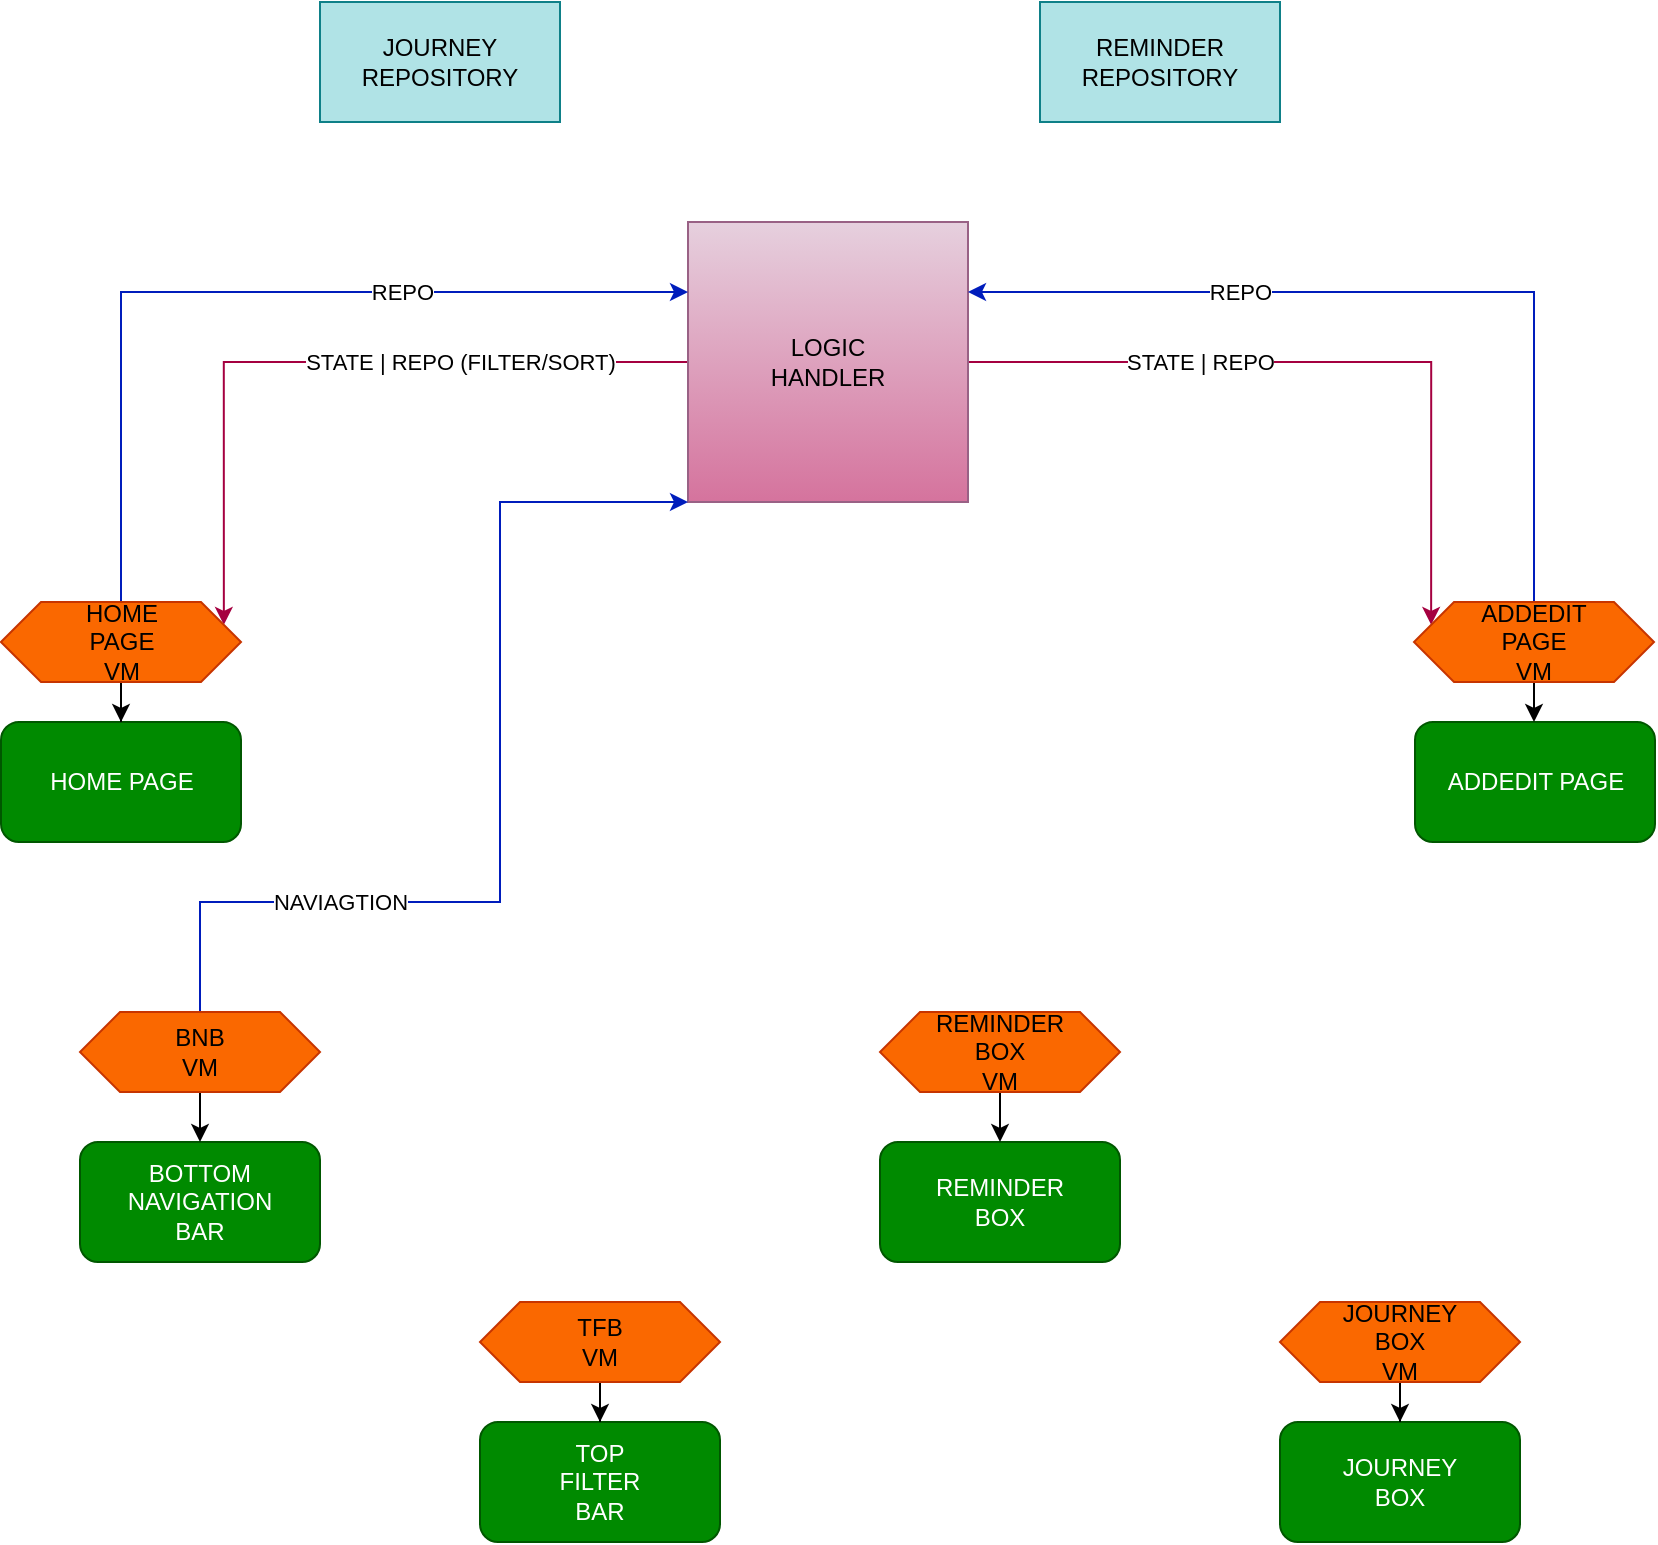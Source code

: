 <mxfile version="22.1.6" type="github">
  <diagram name="Page-1" id="EOqRFHhUFsaVSlL5GjUp">
    <mxGraphModel dx="1050" dy="577" grid="1" gridSize="10" guides="1" tooltips="1" connect="1" arrows="1" fold="1" page="1" pageScale="1" pageWidth="827" pageHeight="1169" math="0" shadow="0">
      <root>
        <mxCell id="0" />
        <mxCell id="1" parent="0" />
        <mxCell id="B4NFW2_He6Y6FCUZjmSe-1" value="HOME PAGE" style="rounded=1;whiteSpace=wrap;html=1;fillColor=#008a00;strokeColor=#005700;fontColor=#ffffff;" vertex="1" parent="1">
          <mxGeometry x="0.5" y="400" width="120" height="60" as="geometry" />
        </mxCell>
        <mxCell id="B4NFW2_He6Y6FCUZjmSe-2" value="ADDEDIT PAGE" style="rounded=1;whiteSpace=wrap;html=1;fillColor=#008a00;fontColor=#ffffff;strokeColor=#005700;" vertex="1" parent="1">
          <mxGeometry x="707.5" y="400" width="120" height="60" as="geometry" />
        </mxCell>
        <mxCell id="B4NFW2_He6Y6FCUZjmSe-3" value="BOTTOM&lt;br&gt;NAVIGATION&lt;br&gt;BAR" style="rounded=1;whiteSpace=wrap;html=1;fillColor=#008a00;fontColor=#ffffff;strokeColor=#005700;" vertex="1" parent="1">
          <mxGeometry x="40" y="610" width="120" height="60" as="geometry" />
        </mxCell>
        <mxCell id="B4NFW2_He6Y6FCUZjmSe-5" value="TOP&lt;br&gt;FILTER&lt;br&gt;BAR" style="rounded=1;whiteSpace=wrap;html=1;fillColor=#008a00;fontColor=#ffffff;strokeColor=#005700;" vertex="1" parent="1">
          <mxGeometry x="240" y="750" width="120" height="60" as="geometry" />
        </mxCell>
        <mxCell id="B4NFW2_He6Y6FCUZjmSe-6" value="REMINDER&lt;br&gt;BOX" style="rounded=1;whiteSpace=wrap;html=1;fillColor=#008a00;fontColor=#ffffff;strokeColor=#005700;" vertex="1" parent="1">
          <mxGeometry x="440" y="610" width="120" height="60" as="geometry" />
        </mxCell>
        <mxCell id="B4NFW2_He6Y6FCUZjmSe-7" value="JOURNEY&lt;br&gt;BOX" style="rounded=1;whiteSpace=wrap;html=1;fillColor=#008a00;fontColor=#ffffff;strokeColor=#005700;" vertex="1" parent="1">
          <mxGeometry x="640" y="750" width="120" height="60" as="geometry" />
        </mxCell>
        <mxCell id="B4NFW2_He6Y6FCUZjmSe-8" value="JOURNEY&lt;br&gt;REPOSITORY" style="rounded=0;whiteSpace=wrap;html=1;fillColor=#b0e3e6;strokeColor=#0e8088;" vertex="1" parent="1">
          <mxGeometry x="160" y="40" width="120" height="60" as="geometry" />
        </mxCell>
        <mxCell id="B4NFW2_He6Y6FCUZjmSe-9" value="REMINDER&lt;br&gt;REPOSITORY" style="rounded=0;whiteSpace=wrap;html=1;fillColor=#b0e3e6;strokeColor=#0e8088;" vertex="1" parent="1">
          <mxGeometry x="520" y="40" width="120" height="60" as="geometry" />
        </mxCell>
        <mxCell id="B4NFW2_He6Y6FCUZjmSe-26" value="STATE | REPO (FILTER/SORT)" style="edgeStyle=orthogonalEdgeStyle;rounded=0;orthogonalLoop=1;jettySize=auto;html=1;entryX=1;entryY=0.25;entryDx=0;entryDy=0;fillColor=#d80073;strokeColor=#A50040;" edge="1" parent="1" source="B4NFW2_He6Y6FCUZjmSe-10" target="B4NFW2_He6Y6FCUZjmSe-11">
          <mxGeometry x="-0.373" relative="1" as="geometry">
            <mxPoint as="offset" />
          </mxGeometry>
        </mxCell>
        <mxCell id="B4NFW2_He6Y6FCUZjmSe-28" value="STATE | REPO" style="edgeStyle=orthogonalEdgeStyle;rounded=0;orthogonalLoop=1;jettySize=auto;html=1;entryX=0;entryY=0.25;entryDx=0;entryDy=0;fillColor=#d80073;strokeColor=#A50040;" edge="1" parent="1" source="B4NFW2_He6Y6FCUZjmSe-10" target="B4NFW2_He6Y6FCUZjmSe-13">
          <mxGeometry x="-0.361" relative="1" as="geometry">
            <mxPoint as="offset" />
          </mxGeometry>
        </mxCell>
        <mxCell id="B4NFW2_He6Y6FCUZjmSe-10" value="LOGIC&lt;br&gt;HANDLER" style="whiteSpace=wrap;html=1;aspect=fixed;fillColor=#e6d0de;gradientColor=#d5739d;strokeColor=#996185;" vertex="1" parent="1">
          <mxGeometry x="344" y="150" width="140" height="140" as="geometry" />
        </mxCell>
        <mxCell id="B4NFW2_He6Y6FCUZjmSe-18" style="edgeStyle=orthogonalEdgeStyle;rounded=0;orthogonalLoop=1;jettySize=auto;html=1;" edge="1" parent="1" source="B4NFW2_He6Y6FCUZjmSe-11" target="B4NFW2_He6Y6FCUZjmSe-1">
          <mxGeometry relative="1" as="geometry" />
        </mxCell>
        <mxCell id="B4NFW2_He6Y6FCUZjmSe-24" value="REPO" style="edgeStyle=orthogonalEdgeStyle;rounded=0;orthogonalLoop=1;jettySize=auto;html=1;entryX=0;entryY=0.25;entryDx=0;entryDy=0;fillColor=#0050ef;strokeColor=#001DBC;" edge="1" parent="1" source="B4NFW2_He6Y6FCUZjmSe-11" target="B4NFW2_He6Y6FCUZjmSe-10">
          <mxGeometry x="0.345" relative="1" as="geometry">
            <Array as="points">
              <mxPoint x="61" y="185" />
            </Array>
            <mxPoint as="offset" />
          </mxGeometry>
        </mxCell>
        <mxCell id="B4NFW2_He6Y6FCUZjmSe-11" value="HOME&lt;br&gt;PAGE&lt;br&gt;VM" style="shape=hexagon;perimeter=hexagonPerimeter2;whiteSpace=wrap;html=1;fixedSize=1;fillColor=#fa6800;fontColor=#000000;strokeColor=#C73500;" vertex="1" parent="1">
          <mxGeometry x="0.5" y="340" width="120" height="40" as="geometry" />
        </mxCell>
        <mxCell id="B4NFW2_He6Y6FCUZjmSe-23" style="edgeStyle=orthogonalEdgeStyle;rounded=0;orthogonalLoop=1;jettySize=auto;html=1;" edge="1" parent="1" source="B4NFW2_He6Y6FCUZjmSe-13" target="B4NFW2_He6Y6FCUZjmSe-2">
          <mxGeometry relative="1" as="geometry" />
        </mxCell>
        <mxCell id="B4NFW2_He6Y6FCUZjmSe-27" value="REPO" style="edgeStyle=orthogonalEdgeStyle;rounded=0;orthogonalLoop=1;jettySize=auto;html=1;entryX=1;entryY=0.25;entryDx=0;entryDy=0;fillColor=#0050ef;strokeColor=#001DBC;" edge="1" parent="1" source="B4NFW2_He6Y6FCUZjmSe-13" target="B4NFW2_He6Y6FCUZjmSe-10">
          <mxGeometry x="0.379" relative="1" as="geometry">
            <Array as="points">
              <mxPoint x="767" y="185" />
            </Array>
            <mxPoint as="offset" />
          </mxGeometry>
        </mxCell>
        <mxCell id="B4NFW2_He6Y6FCUZjmSe-13" value="ADDEDIT&lt;br&gt;PAGE&lt;br&gt;VM" style="shape=hexagon;perimeter=hexagonPerimeter2;whiteSpace=wrap;html=1;fixedSize=1;fillColor=#fa6800;fontColor=#000000;strokeColor=#C73500;" vertex="1" parent="1">
          <mxGeometry x="707" y="340" width="120" height="40" as="geometry" />
        </mxCell>
        <mxCell id="B4NFW2_He6Y6FCUZjmSe-19" style="edgeStyle=orthogonalEdgeStyle;rounded=0;orthogonalLoop=1;jettySize=auto;html=1;" edge="1" parent="1" source="B4NFW2_He6Y6FCUZjmSe-14" target="B4NFW2_He6Y6FCUZjmSe-3">
          <mxGeometry relative="1" as="geometry" />
        </mxCell>
        <mxCell id="B4NFW2_He6Y6FCUZjmSe-29" value="NAVIAGTION" style="edgeStyle=orthogonalEdgeStyle;rounded=0;orthogonalLoop=1;jettySize=auto;html=1;entryX=0;entryY=1;entryDx=0;entryDy=0;fillColor=#0050ef;strokeColor=#001DBC;" edge="1" parent="1" source="B4NFW2_He6Y6FCUZjmSe-14" target="B4NFW2_He6Y6FCUZjmSe-10">
          <mxGeometry x="-0.499" relative="1" as="geometry">
            <Array as="points">
              <mxPoint x="100" y="490" />
              <mxPoint x="250" y="490" />
              <mxPoint x="250" y="290" />
            </Array>
            <mxPoint as="offset" />
          </mxGeometry>
        </mxCell>
        <mxCell id="B4NFW2_He6Y6FCUZjmSe-14" value="BNB&lt;br&gt;VM" style="shape=hexagon;perimeter=hexagonPerimeter2;whiteSpace=wrap;html=1;fixedSize=1;fillColor=#fa6800;fontColor=#000000;strokeColor=#C73500;" vertex="1" parent="1">
          <mxGeometry x="40" y="545" width="120" height="40" as="geometry" />
        </mxCell>
        <mxCell id="B4NFW2_He6Y6FCUZjmSe-21" style="edgeStyle=orthogonalEdgeStyle;rounded=0;orthogonalLoop=1;jettySize=auto;html=1;" edge="1" parent="1" source="B4NFW2_He6Y6FCUZjmSe-15" target="B4NFW2_He6Y6FCUZjmSe-5">
          <mxGeometry relative="1" as="geometry" />
        </mxCell>
        <mxCell id="B4NFW2_He6Y6FCUZjmSe-15" value="TFB&lt;br&gt;VM" style="shape=hexagon;perimeter=hexagonPerimeter2;whiteSpace=wrap;html=1;fixedSize=1;fillColor=#fa6800;fontColor=#000000;strokeColor=#C73500;" vertex="1" parent="1">
          <mxGeometry x="240" y="690" width="120" height="40" as="geometry" />
        </mxCell>
        <mxCell id="B4NFW2_He6Y6FCUZjmSe-20" style="edgeStyle=orthogonalEdgeStyle;rounded=0;orthogonalLoop=1;jettySize=auto;html=1;" edge="1" parent="1" source="B4NFW2_He6Y6FCUZjmSe-16" target="B4NFW2_He6Y6FCUZjmSe-6">
          <mxGeometry relative="1" as="geometry" />
        </mxCell>
        <mxCell id="B4NFW2_He6Y6FCUZjmSe-16" value="REMINDER&lt;br&gt;BOX&lt;br&gt;VM" style="shape=hexagon;perimeter=hexagonPerimeter2;whiteSpace=wrap;html=1;fixedSize=1;fillColor=#fa6800;fontColor=#000000;strokeColor=#C73500;" vertex="1" parent="1">
          <mxGeometry x="440" y="545" width="120" height="40" as="geometry" />
        </mxCell>
        <mxCell id="B4NFW2_He6Y6FCUZjmSe-22" style="edgeStyle=orthogonalEdgeStyle;rounded=0;orthogonalLoop=1;jettySize=auto;html=1;" edge="1" parent="1" source="B4NFW2_He6Y6FCUZjmSe-17" target="B4NFW2_He6Y6FCUZjmSe-7">
          <mxGeometry relative="1" as="geometry" />
        </mxCell>
        <mxCell id="B4NFW2_He6Y6FCUZjmSe-17" value="JOURNEY&lt;br&gt;BOX&lt;br&gt;VM" style="shape=hexagon;perimeter=hexagonPerimeter2;whiteSpace=wrap;html=1;fixedSize=1;fillColor=#fa6800;fontColor=#000000;strokeColor=#C73500;" vertex="1" parent="1">
          <mxGeometry x="640" y="690" width="120" height="40" as="geometry" />
        </mxCell>
      </root>
    </mxGraphModel>
  </diagram>
</mxfile>
